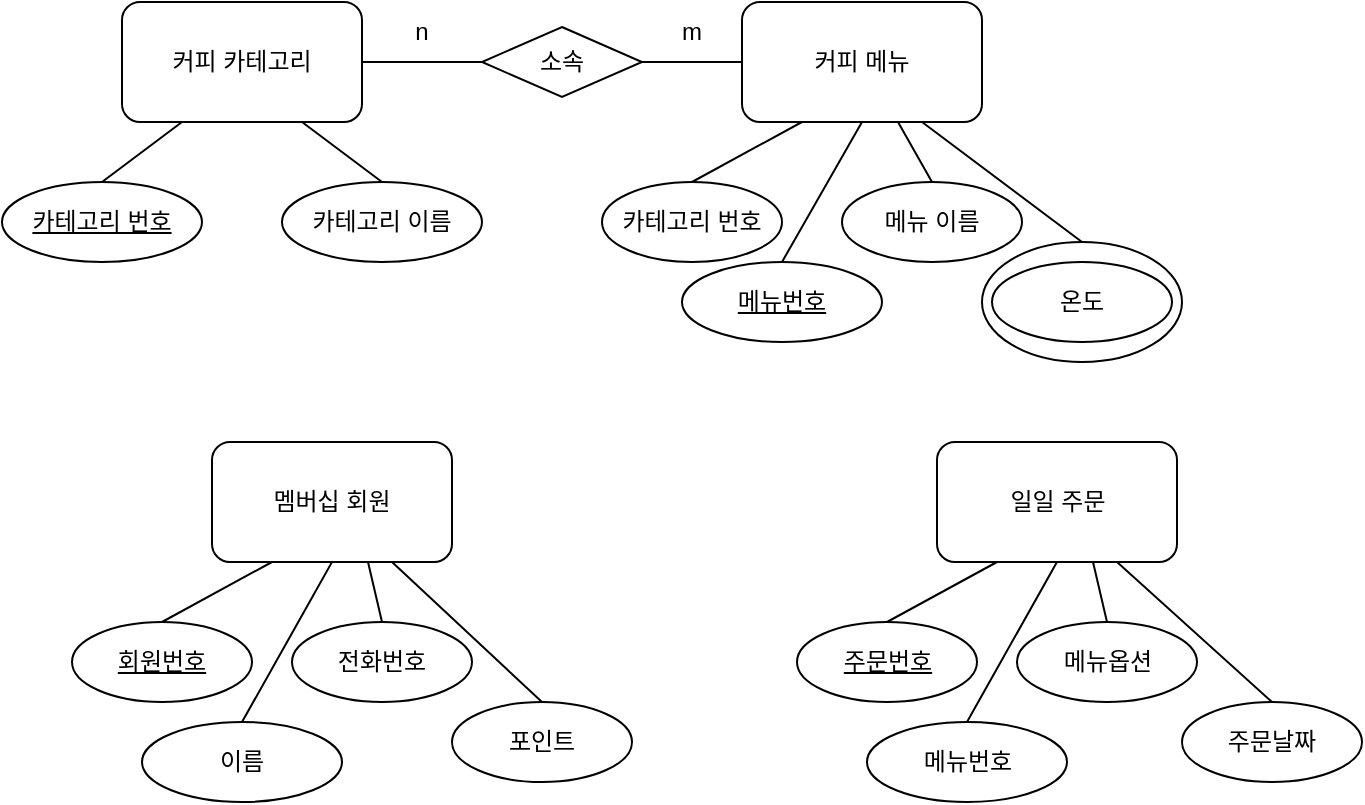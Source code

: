 <mxfile version="17.2.4" type="github">
  <diagram id="R2lEEEUBdFMjLlhIrx00" name="Page-1">
    <mxGraphModel dx="1422" dy="762" grid="1" gridSize="10" guides="1" tooltips="1" connect="1" arrows="1" fold="1" page="1" pageScale="1" pageWidth="850" pageHeight="1100" math="0" shadow="0" extFonts="Permanent Marker^https://fonts.googleapis.com/css?family=Permanent+Marker">
      <root>
        <mxCell id="0" />
        <mxCell id="1" parent="0" />
        <mxCell id="VNDyjXSrR8N72qDSLMql-7" value="커피 카테고리" style="rounded=1;whiteSpace=wrap;html=1;gradientColor=none;direction=east;rotation=0;flipV=1;flipH=1;" vertex="1" parent="1">
          <mxGeometry x="80" y="30" width="120" height="60" as="geometry" />
        </mxCell>
        <mxCell id="VNDyjXSrR8N72qDSLMql-9" value="" style="endArrow=none;html=1;rounded=0;exitX=0.5;exitY=0;exitDx=0;exitDy=0;entryX=0.25;entryY=1;entryDx=0;entryDy=0;" edge="1" parent="1" source="VNDyjXSrR8N72qDSLMql-10" target="VNDyjXSrR8N72qDSLMql-7">
          <mxGeometry width="50" height="50" relative="1" as="geometry">
            <mxPoint x="60" y="160" as="sourcePoint" />
            <mxPoint x="160" y="70" as="targetPoint" />
          </mxGeometry>
        </mxCell>
        <mxCell id="VNDyjXSrR8N72qDSLMql-10" value="&lt;u&gt;카테고리 번호&lt;/u&gt;" style="ellipse;whiteSpace=wrap;html=1;rounded=0;" vertex="1" parent="1">
          <mxGeometry x="20" y="120" width="100" height="40" as="geometry" />
        </mxCell>
        <mxCell id="VNDyjXSrR8N72qDSLMql-12" value="카테고리 이름" style="ellipse;whiteSpace=wrap;html=1;rounded=0;" vertex="1" parent="1">
          <mxGeometry x="160" y="120" width="100" height="40" as="geometry" />
        </mxCell>
        <mxCell id="VNDyjXSrR8N72qDSLMql-13" value="" style="endArrow=none;html=1;rounded=0;exitX=0.5;exitY=0;exitDx=0;exitDy=0;entryX=0.75;entryY=1;entryDx=0;entryDy=0;" edge="1" parent="1" source="VNDyjXSrR8N72qDSLMql-12" target="VNDyjXSrR8N72qDSLMql-7">
          <mxGeometry width="50" height="50" relative="1" as="geometry">
            <mxPoint x="330" y="280" as="sourcePoint" />
            <mxPoint x="380" y="230" as="targetPoint" />
          </mxGeometry>
        </mxCell>
        <mxCell id="VNDyjXSrR8N72qDSLMql-14" value="커피 메뉴" style="rounded=1;whiteSpace=wrap;html=1;" vertex="1" parent="1">
          <mxGeometry x="390" y="30" width="120" height="60" as="geometry" />
        </mxCell>
        <mxCell id="VNDyjXSrR8N72qDSLMql-15" value="" style="endArrow=none;html=1;rounded=0;exitX=0.5;exitY=0;exitDx=0;exitDy=0;entryX=0.25;entryY=1;entryDx=0;entryDy=0;" edge="1" parent="1" source="VNDyjXSrR8N72qDSLMql-16" target="VNDyjXSrR8N72qDSLMql-14">
          <mxGeometry width="50" height="50" relative="1" as="geometry">
            <mxPoint x="390" y="160" as="sourcePoint" />
            <mxPoint x="440" y="90" as="targetPoint" />
          </mxGeometry>
        </mxCell>
        <mxCell id="VNDyjXSrR8N72qDSLMql-16" value="카테고리 번호" style="ellipse;whiteSpace=wrap;html=1;rounded=0;" vertex="1" parent="1">
          <mxGeometry x="320" y="120" width="90" height="40" as="geometry" />
        </mxCell>
        <mxCell id="VNDyjXSrR8N72qDSLMql-17" value="&lt;u&gt;메뉴번호&lt;/u&gt;" style="ellipse;whiteSpace=wrap;html=1;rounded=0;" vertex="1" parent="1">
          <mxGeometry x="360" y="160" width="100" height="40" as="geometry" />
        </mxCell>
        <mxCell id="VNDyjXSrR8N72qDSLMql-18" value="" style="endArrow=none;html=1;rounded=0;exitX=0.5;exitY=0;exitDx=0;exitDy=0;entryX=0.5;entryY=1;entryDx=0;entryDy=0;" edge="1" parent="1" source="VNDyjXSrR8N72qDSLMql-17" target="VNDyjXSrR8N72qDSLMql-14">
          <mxGeometry width="50" height="50" relative="1" as="geometry">
            <mxPoint x="660" y="280" as="sourcePoint" />
            <mxPoint x="440" y="90" as="targetPoint" />
          </mxGeometry>
        </mxCell>
        <mxCell id="VNDyjXSrR8N72qDSLMql-19" value="메뉴 이름" style="ellipse;whiteSpace=wrap;html=1;rounded=0;" vertex="1" parent="1">
          <mxGeometry x="440" y="120" width="90" height="40" as="geometry" />
        </mxCell>
        <mxCell id="VNDyjXSrR8N72qDSLMql-21" value="" style="endArrow=none;html=1;rounded=0;entryX=0.5;entryY=0;entryDx=0;entryDy=0;exitX=0.65;exitY=1;exitDx=0;exitDy=0;exitPerimeter=0;" edge="1" parent="1" source="VNDyjXSrR8N72qDSLMql-14" target="VNDyjXSrR8N72qDSLMql-19">
          <mxGeometry width="50" height="50" relative="1" as="geometry">
            <mxPoint x="490" y="100" as="sourcePoint" />
            <mxPoint x="380" y="230" as="targetPoint" />
          </mxGeometry>
        </mxCell>
        <mxCell id="VNDyjXSrR8N72qDSLMql-22" value="" style="endArrow=none;html=1;rounded=0;entryX=0.5;entryY=0;entryDx=0;entryDy=0;exitX=0.75;exitY=1;exitDx=0;exitDy=0;" edge="1" parent="1" source="VNDyjXSrR8N72qDSLMql-14" target="VNDyjXSrR8N72qDSLMql-36">
          <mxGeometry width="50" height="50" relative="1" as="geometry">
            <mxPoint x="480" y="80" as="sourcePoint" />
            <mxPoint x="565" y="160" as="targetPoint" />
          </mxGeometry>
        </mxCell>
        <mxCell id="VNDyjXSrR8N72qDSLMql-23" value="소속" style="rhombus;whiteSpace=wrap;html=1;rounded=0;" vertex="1" parent="1">
          <mxGeometry x="260" y="42.5" width="80" height="35" as="geometry" />
        </mxCell>
        <mxCell id="VNDyjXSrR8N72qDSLMql-24" value="" style="endArrow=none;html=1;rounded=0;exitX=1;exitY=0.5;exitDx=0;exitDy=0;entryX=0;entryY=0.5;entryDx=0;entryDy=0;" edge="1" parent="1" source="VNDyjXSrR8N72qDSLMql-7" target="VNDyjXSrR8N72qDSLMql-23">
          <mxGeometry width="50" height="50" relative="1" as="geometry">
            <mxPoint x="220" y="70" as="sourcePoint" />
            <mxPoint x="380" y="230" as="targetPoint" />
          </mxGeometry>
        </mxCell>
        <mxCell id="VNDyjXSrR8N72qDSLMql-25" value="" style="endArrow=none;html=1;rounded=0;exitX=1;exitY=0.5;exitDx=0;exitDy=0;entryX=0;entryY=0.5;entryDx=0;entryDy=0;" edge="1" parent="1" source="VNDyjXSrR8N72qDSLMql-23" target="VNDyjXSrR8N72qDSLMql-14">
          <mxGeometry width="50" height="50" relative="1" as="geometry">
            <mxPoint x="210" y="70" as="sourcePoint" />
            <mxPoint x="270" y="70" as="targetPoint" />
          </mxGeometry>
        </mxCell>
        <mxCell id="VNDyjXSrR8N72qDSLMql-27" value="멤버십 회원" style="rounded=1;whiteSpace=wrap;html=1;" vertex="1" parent="1">
          <mxGeometry x="125" y="250" width="120" height="60" as="geometry" />
        </mxCell>
        <mxCell id="VNDyjXSrR8N72qDSLMql-28" value="" style="endArrow=none;html=1;rounded=0;exitX=0.5;exitY=0;exitDx=0;exitDy=0;entryX=0.25;entryY=1;entryDx=0;entryDy=0;" edge="1" parent="1" source="VNDyjXSrR8N72qDSLMql-29" target="VNDyjXSrR8N72qDSLMql-27">
          <mxGeometry width="50" height="50" relative="1" as="geometry">
            <mxPoint x="125" y="380" as="sourcePoint" />
            <mxPoint x="175" y="310" as="targetPoint" />
          </mxGeometry>
        </mxCell>
        <mxCell id="VNDyjXSrR8N72qDSLMql-29" value="&lt;u&gt;회원번호&lt;/u&gt;" style="ellipse;whiteSpace=wrap;html=1;rounded=0;" vertex="1" parent="1">
          <mxGeometry x="55" y="340" width="90" height="40" as="geometry" />
        </mxCell>
        <mxCell id="VNDyjXSrR8N72qDSLMql-30" value="이름" style="ellipse;whiteSpace=wrap;html=1;rounded=0;" vertex="1" parent="1">
          <mxGeometry x="90" y="390" width="100" height="40" as="geometry" />
        </mxCell>
        <mxCell id="VNDyjXSrR8N72qDSLMql-31" value="" style="endArrow=none;html=1;rounded=0;exitX=0.5;exitY=0;exitDx=0;exitDy=0;entryX=0.5;entryY=1;entryDx=0;entryDy=0;" edge="1" parent="1" source="VNDyjXSrR8N72qDSLMql-30" target="VNDyjXSrR8N72qDSLMql-27">
          <mxGeometry width="50" height="50" relative="1" as="geometry">
            <mxPoint x="395" y="500" as="sourcePoint" />
            <mxPoint x="175" y="310" as="targetPoint" />
          </mxGeometry>
        </mxCell>
        <mxCell id="VNDyjXSrR8N72qDSLMql-32" value="전화번호" style="ellipse;whiteSpace=wrap;html=1;rounded=0;" vertex="1" parent="1">
          <mxGeometry x="165" y="340" width="90" height="40" as="geometry" />
        </mxCell>
        <mxCell id="VNDyjXSrR8N72qDSLMql-33" value="포인트" style="ellipse;whiteSpace=wrap;html=1;rounded=0;" vertex="1" parent="1">
          <mxGeometry x="245" y="380" width="90" height="40" as="geometry" />
        </mxCell>
        <mxCell id="VNDyjXSrR8N72qDSLMql-34" value="" style="endArrow=none;html=1;rounded=0;entryX=0.5;entryY=0;entryDx=0;entryDy=0;exitX=0.65;exitY=1;exitDx=0;exitDy=0;exitPerimeter=0;" edge="1" parent="1" source="VNDyjXSrR8N72qDSLMql-27" target="VNDyjXSrR8N72qDSLMql-32">
          <mxGeometry width="50" height="50" relative="1" as="geometry">
            <mxPoint x="225" y="320" as="sourcePoint" />
            <mxPoint x="115" y="450" as="targetPoint" />
          </mxGeometry>
        </mxCell>
        <mxCell id="VNDyjXSrR8N72qDSLMql-35" value="" style="endArrow=none;html=1;rounded=0;entryX=0.5;entryY=0;entryDx=0;entryDy=0;exitX=0.75;exitY=1;exitDx=0;exitDy=0;" edge="1" parent="1" source="VNDyjXSrR8N72qDSLMql-27" target="VNDyjXSrR8N72qDSLMql-33">
          <mxGeometry width="50" height="50" relative="1" as="geometry">
            <mxPoint x="215" y="300" as="sourcePoint" />
            <mxPoint x="320" y="350" as="targetPoint" />
          </mxGeometry>
        </mxCell>
        <mxCell id="VNDyjXSrR8N72qDSLMql-36" value="" style="ellipse;whiteSpace=wrap;html=1;rounded=0;" vertex="1" parent="1">
          <mxGeometry x="510" y="150" width="100" height="60" as="geometry" />
        </mxCell>
        <mxCell id="VNDyjXSrR8N72qDSLMql-37" value="온도" style="ellipse;whiteSpace=wrap;html=1;rounded=0;" vertex="1" parent="1">
          <mxGeometry x="515" y="160" width="90" height="40" as="geometry" />
        </mxCell>
        <mxCell id="VNDyjXSrR8N72qDSLMql-39" value="n" style="text;html=1;strokeColor=none;fillColor=none;align=center;verticalAlign=middle;whiteSpace=wrap;rounded=0;" vertex="1" parent="1">
          <mxGeometry x="200" y="30" width="60" height="30" as="geometry" />
        </mxCell>
        <mxCell id="VNDyjXSrR8N72qDSLMql-40" value="m" style="text;html=1;strokeColor=none;fillColor=none;align=center;verticalAlign=middle;whiteSpace=wrap;rounded=0;" vertex="1" parent="1">
          <mxGeometry x="335" y="30" width="60" height="30" as="geometry" />
        </mxCell>
        <mxCell id="VNDyjXSrR8N72qDSLMql-43" value="일일 주문" style="rounded=1;whiteSpace=wrap;html=1;" vertex="1" parent="1">
          <mxGeometry x="487.5" y="250" width="120" height="60" as="geometry" />
        </mxCell>
        <mxCell id="VNDyjXSrR8N72qDSLMql-44" value="" style="endArrow=none;html=1;rounded=0;exitX=0.5;exitY=0;exitDx=0;exitDy=0;entryX=0.25;entryY=1;entryDx=0;entryDy=0;" edge="1" parent="1" source="VNDyjXSrR8N72qDSLMql-45" target="VNDyjXSrR8N72qDSLMql-43">
          <mxGeometry width="50" height="50" relative="1" as="geometry">
            <mxPoint x="487.5" y="380" as="sourcePoint" />
            <mxPoint x="537.5" y="310" as="targetPoint" />
          </mxGeometry>
        </mxCell>
        <mxCell id="VNDyjXSrR8N72qDSLMql-45" value="&lt;u&gt;주문번호&lt;/u&gt;" style="ellipse;whiteSpace=wrap;html=1;rounded=0;" vertex="1" parent="1">
          <mxGeometry x="417.5" y="340" width="90" height="40" as="geometry" />
        </mxCell>
        <mxCell id="VNDyjXSrR8N72qDSLMql-46" value="메뉴번호" style="ellipse;whiteSpace=wrap;html=1;rounded=0;" vertex="1" parent="1">
          <mxGeometry x="452.5" y="390" width="100" height="40" as="geometry" />
        </mxCell>
        <mxCell id="VNDyjXSrR8N72qDSLMql-47" value="" style="endArrow=none;html=1;rounded=0;exitX=0.5;exitY=0;exitDx=0;exitDy=0;entryX=0.5;entryY=1;entryDx=0;entryDy=0;" edge="1" parent="1" source="VNDyjXSrR8N72qDSLMql-46" target="VNDyjXSrR8N72qDSLMql-43">
          <mxGeometry width="50" height="50" relative="1" as="geometry">
            <mxPoint x="757.5" y="500" as="sourcePoint" />
            <mxPoint x="537.5" y="310" as="targetPoint" />
          </mxGeometry>
        </mxCell>
        <mxCell id="VNDyjXSrR8N72qDSLMql-48" value="메뉴옵션" style="ellipse;whiteSpace=wrap;html=1;rounded=0;" vertex="1" parent="1">
          <mxGeometry x="527.5" y="340" width="90" height="40" as="geometry" />
        </mxCell>
        <mxCell id="VNDyjXSrR8N72qDSLMql-49" value="주문날짜" style="ellipse;whiteSpace=wrap;html=1;rounded=0;" vertex="1" parent="1">
          <mxGeometry x="610" y="380" width="90" height="40" as="geometry" />
        </mxCell>
        <mxCell id="VNDyjXSrR8N72qDSLMql-50" value="" style="endArrow=none;html=1;rounded=0;entryX=0.5;entryY=0;entryDx=0;entryDy=0;exitX=0.65;exitY=1;exitDx=0;exitDy=0;exitPerimeter=0;" edge="1" parent="1" source="VNDyjXSrR8N72qDSLMql-43" target="VNDyjXSrR8N72qDSLMql-48">
          <mxGeometry width="50" height="50" relative="1" as="geometry">
            <mxPoint x="587.5" y="320" as="sourcePoint" />
            <mxPoint x="477.5" y="450" as="targetPoint" />
          </mxGeometry>
        </mxCell>
        <mxCell id="VNDyjXSrR8N72qDSLMql-51" value="" style="endArrow=none;html=1;rounded=0;entryX=0.5;entryY=0;entryDx=0;entryDy=0;exitX=0.75;exitY=1;exitDx=0;exitDy=0;" edge="1" parent="1" source="VNDyjXSrR8N72qDSLMql-43" target="VNDyjXSrR8N72qDSLMql-49">
          <mxGeometry width="50" height="50" relative="1" as="geometry">
            <mxPoint x="577.5" y="300" as="sourcePoint" />
            <mxPoint x="682.5" y="350" as="targetPoint" />
          </mxGeometry>
        </mxCell>
      </root>
    </mxGraphModel>
  </diagram>
</mxfile>
